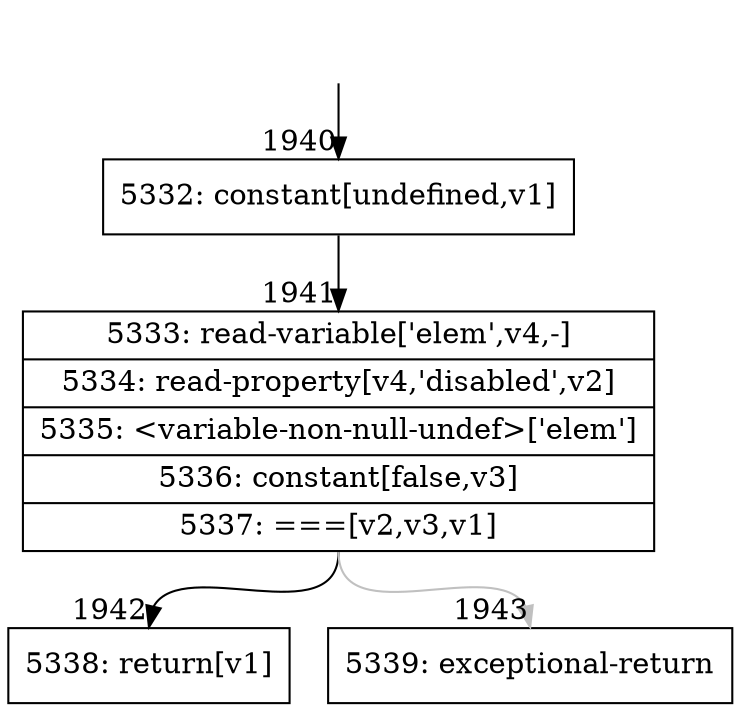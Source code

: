 digraph {
rankdir="TD"
BB_entry133[shape=none,label=""];
BB_entry133 -> BB1940 [tailport=s, headport=n, headlabel="    1940"]
BB1940 [shape=record label="{5332: constant[undefined,v1]}" ] 
BB1940 -> BB1941 [tailport=s, headport=n, headlabel="      1941"]
BB1941 [shape=record label="{5333: read-variable['elem',v4,-]|5334: read-property[v4,'disabled',v2]|5335: \<variable-non-null-undef\>['elem']|5336: constant[false,v3]|5337: ===[v2,v3,v1]}" ] 
BB1941 -> BB1942 [tailport=s, headport=n, headlabel="      1942"]
BB1941 -> BB1943 [tailport=s, headport=n, color=gray, headlabel="      1943"]
BB1942 [shape=record label="{5338: return[v1]}" ] 
BB1943 [shape=record label="{5339: exceptional-return}" ] 
}

